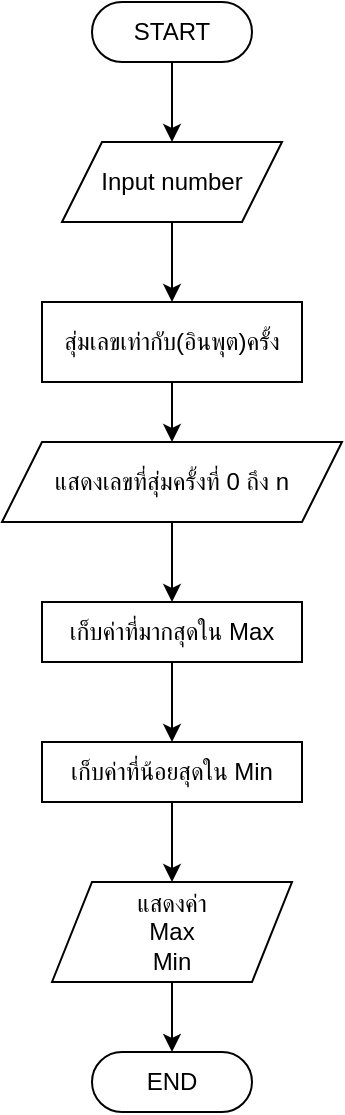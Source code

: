 <mxfile version="25.0.2">
  <diagram name="Page-1" id="nk33O3myFzExoFOTdXr2">
    <mxGraphModel dx="1050" dy="629" grid="1" gridSize="10" guides="1" tooltips="1" connect="1" arrows="1" fold="1" page="1" pageScale="1" pageWidth="850" pageHeight="1100" math="0" shadow="0">
      <root>
        <mxCell id="0" />
        <mxCell id="1" parent="0" />
        <mxCell id="Ftrl88Cagnc_46KbOReK-1" style="edgeStyle=orthogonalEdgeStyle;rounded=0;orthogonalLoop=1;jettySize=auto;html=1;" edge="1" parent="1" source="UBjv-P3hsI7ne-E2DAJY-2" target="Ftrl88Cagnc_46KbOReK-2">
          <mxGeometry relative="1" as="geometry">
            <mxPoint x="400" y="100" as="targetPoint" />
          </mxGeometry>
        </mxCell>
        <mxCell id="UBjv-P3hsI7ne-E2DAJY-2" value="START" style="rounded=1;whiteSpace=wrap;html=1;arcSize=50;" parent="1" vertex="1">
          <mxGeometry x="360" y="10" width="80" height="30" as="geometry" />
        </mxCell>
        <mxCell id="UBjv-P3hsI7ne-E2DAJY-3" value="END" style="rounded=1;whiteSpace=wrap;html=1;arcSize=50;" parent="1" vertex="1">
          <mxGeometry x="360" y="535" width="80" height="30" as="geometry" />
        </mxCell>
        <mxCell id="Ftrl88Cagnc_46KbOReK-3" style="edgeStyle=orthogonalEdgeStyle;rounded=0;orthogonalLoop=1;jettySize=auto;html=1;" edge="1" parent="1" source="Ftrl88Cagnc_46KbOReK-2" target="Ftrl88Cagnc_46KbOReK-4">
          <mxGeometry relative="1" as="geometry">
            <mxPoint x="400" y="160" as="targetPoint" />
          </mxGeometry>
        </mxCell>
        <mxCell id="Ftrl88Cagnc_46KbOReK-2" value="Input number" style="shape=parallelogram;perimeter=parallelogramPerimeter;whiteSpace=wrap;html=1;fixedSize=1;" vertex="1" parent="1">
          <mxGeometry x="345" y="80" width="110" height="40" as="geometry" />
        </mxCell>
        <mxCell id="Ftrl88Cagnc_46KbOReK-13" style="edgeStyle=orthogonalEdgeStyle;rounded=0;orthogonalLoop=1;jettySize=auto;html=1;" edge="1" parent="1" source="Ftrl88Cagnc_46KbOReK-4" target="Ftrl88Cagnc_46KbOReK-14">
          <mxGeometry relative="1" as="geometry">
            <mxPoint x="400" y="250" as="targetPoint" />
          </mxGeometry>
        </mxCell>
        <mxCell id="Ftrl88Cagnc_46KbOReK-4" value="สุ่มเลขเท่ากับ(อินพุต)ครั้ง" style="rounded=0;whiteSpace=wrap;html=1;" vertex="1" parent="1">
          <mxGeometry x="335" y="160" width="130" height="40" as="geometry" />
        </mxCell>
        <mxCell id="Ftrl88Cagnc_46KbOReK-10" value="" style="edgeStyle=orthogonalEdgeStyle;rounded=0;orthogonalLoop=1;jettySize=auto;html=1;" edge="1" parent="1" source="Ftrl88Cagnc_46KbOReK-8" target="Ftrl88Cagnc_46KbOReK-9">
          <mxGeometry relative="1" as="geometry" />
        </mxCell>
        <mxCell id="Ftrl88Cagnc_46KbOReK-8" value="เก็บค่าที่มากสุดใน Max" style="rounded=0;whiteSpace=wrap;html=1;" vertex="1" parent="1">
          <mxGeometry x="335" y="310" width="130" height="30" as="geometry" />
        </mxCell>
        <mxCell id="Ftrl88Cagnc_46KbOReK-18" style="edgeStyle=orthogonalEdgeStyle;rounded=0;orthogonalLoop=1;jettySize=auto;html=1;" edge="1" parent="1" source="Ftrl88Cagnc_46KbOReK-9" target="Ftrl88Cagnc_46KbOReK-19">
          <mxGeometry relative="1" as="geometry">
            <mxPoint x="400" y="460" as="targetPoint" />
          </mxGeometry>
        </mxCell>
        <mxCell id="Ftrl88Cagnc_46KbOReK-9" value="เก็บค่าที่น้อยสุดใน Min" style="rounded=0;whiteSpace=wrap;html=1;" vertex="1" parent="1">
          <mxGeometry x="335" y="380" width="130" height="30" as="geometry" />
        </mxCell>
        <mxCell id="Ftrl88Cagnc_46KbOReK-16" style="edgeStyle=orthogonalEdgeStyle;rounded=0;orthogonalLoop=1;jettySize=auto;html=1;entryX=0.5;entryY=0;entryDx=0;entryDy=0;" edge="1" parent="1" source="Ftrl88Cagnc_46KbOReK-14" target="Ftrl88Cagnc_46KbOReK-8">
          <mxGeometry relative="1" as="geometry" />
        </mxCell>
        <mxCell id="Ftrl88Cagnc_46KbOReK-14" value="แสดงเลขที่สุ่มครั้งที่ 0 ถึง n" style="shape=parallelogram;perimeter=parallelogramPerimeter;whiteSpace=wrap;html=1;fixedSize=1;" vertex="1" parent="1">
          <mxGeometry x="315" y="230" width="170" height="40" as="geometry" />
        </mxCell>
        <mxCell id="Ftrl88Cagnc_46KbOReK-20" value="" style="edgeStyle=orthogonalEdgeStyle;rounded=0;orthogonalLoop=1;jettySize=auto;html=1;" edge="1" parent="1" source="Ftrl88Cagnc_46KbOReK-19" target="UBjv-P3hsI7ne-E2DAJY-3">
          <mxGeometry relative="1" as="geometry" />
        </mxCell>
        <mxCell id="Ftrl88Cagnc_46KbOReK-19" value="แสดงค่า&lt;div&gt;&lt;span style=&quot;background-color: initial;&quot;&gt;Max&lt;/span&gt;&lt;/div&gt;&lt;div&gt;&lt;span style=&quot;background-color: initial;&quot;&gt;Min&lt;/span&gt;&lt;/div&gt;" style="shape=parallelogram;perimeter=parallelogramPerimeter;whiteSpace=wrap;html=1;fixedSize=1;" vertex="1" parent="1">
          <mxGeometry x="340" y="450" width="120" height="50" as="geometry" />
        </mxCell>
      </root>
    </mxGraphModel>
  </diagram>
</mxfile>
